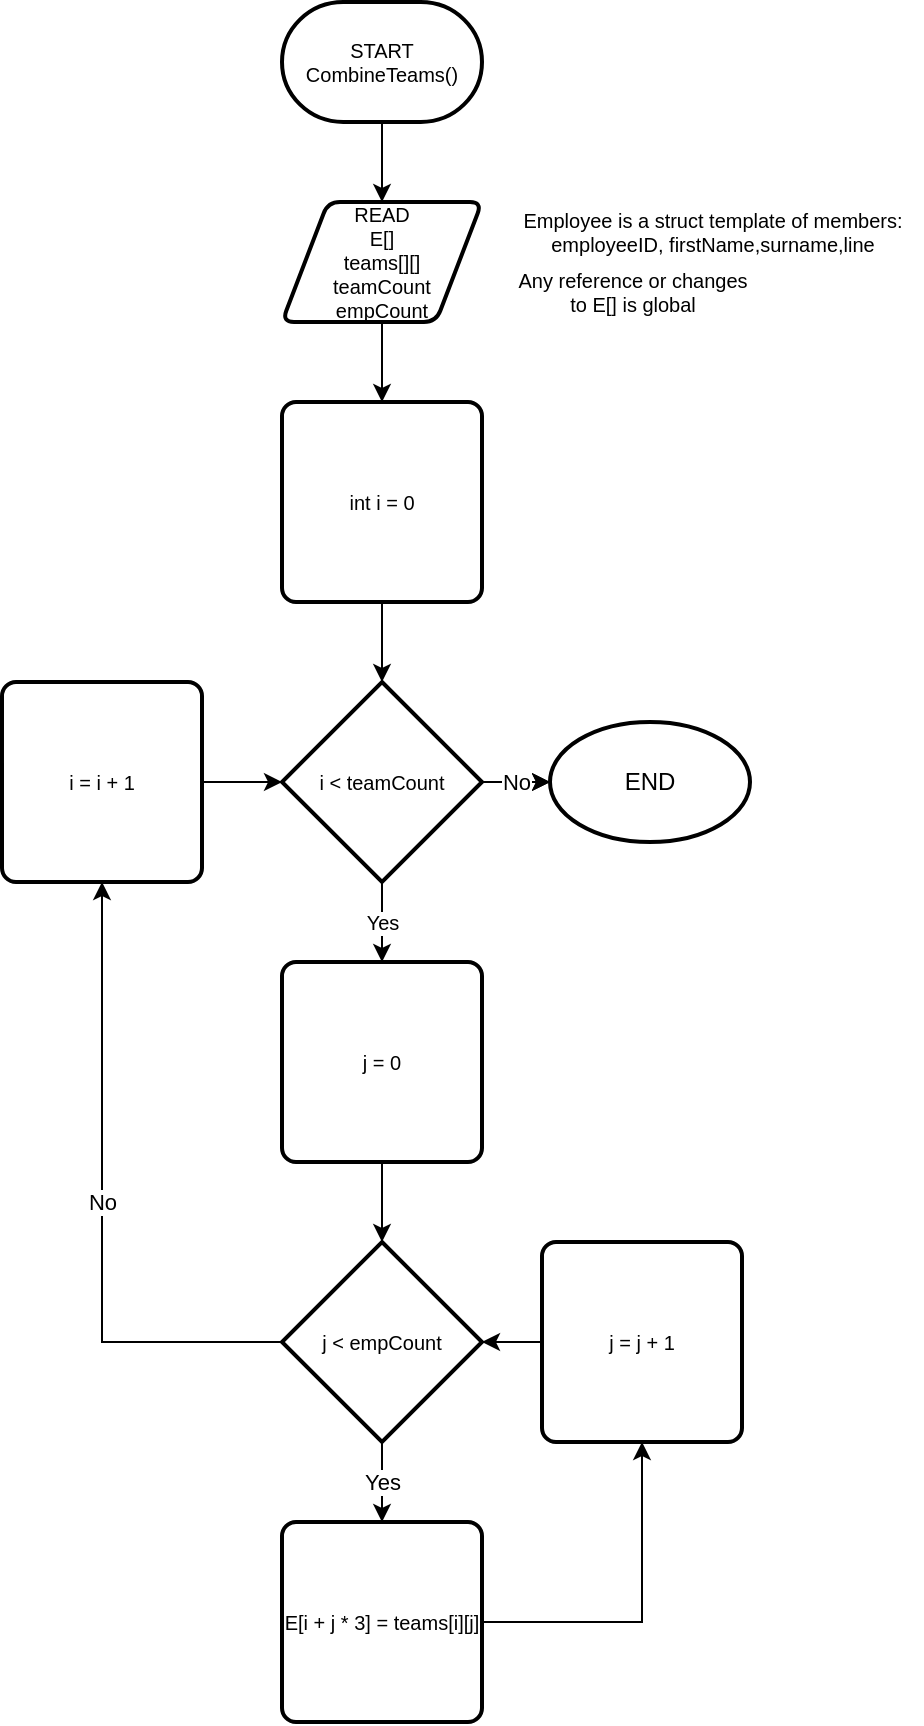 <mxfile version="17.4.2" type="device"><diagram id="b40FnD2p-d9pzwz0s5t7" name="Page-1"><mxGraphModel dx="813" dy="1669" grid="1" gridSize="10" guides="1" tooltips="1" connect="1" arrows="1" fold="1" page="1" pageScale="1" pageWidth="827" pageHeight="1169" math="0" shadow="0"><root><mxCell id="0"/><mxCell id="1" parent="0"/><mxCell id="nZi0Vi4gN70rbQZF-AJc-25" style="edgeStyle=orthogonalEdgeStyle;rounded=0;orthogonalLoop=1;jettySize=auto;html=1;" edge="1" parent="1" source="nZi0Vi4gN70rbQZF-AJc-1" target="nZi0Vi4gN70rbQZF-AJc-2"><mxGeometry relative="1" as="geometry"/></mxCell><mxCell id="nZi0Vi4gN70rbQZF-AJc-1" value="START&lt;br&gt;CombineTeams()" style="strokeWidth=2;html=1;shape=mxgraph.flowchart.terminator;whiteSpace=wrap;fontSize=10;" vertex="1" parent="1"><mxGeometry x="230" y="-1120" width="100" height="60" as="geometry"/></mxCell><mxCell id="nZi0Vi4gN70rbQZF-AJc-27" style="edgeStyle=orthogonalEdgeStyle;rounded=0;orthogonalLoop=1;jettySize=auto;html=1;entryX=0.5;entryY=0;entryDx=0;entryDy=0;" edge="1" parent="1" source="nZi0Vi4gN70rbQZF-AJc-2" target="nZi0Vi4gN70rbQZF-AJc-8"><mxGeometry relative="1" as="geometry"/></mxCell><mxCell id="nZi0Vi4gN70rbQZF-AJc-2" value="READ&lt;br&gt;E[]&lt;br&gt;teams[][]&lt;br&gt;teamCount&lt;br&gt;empCount" style="shape=parallelogram;html=1;strokeWidth=2;perimeter=parallelogramPerimeter;whiteSpace=wrap;rounded=1;arcSize=12;size=0.23;fontSize=10;" vertex="1" parent="1"><mxGeometry x="230" y="-1020" width="100" height="60" as="geometry"/></mxCell><mxCell id="nZi0Vi4gN70rbQZF-AJc-3" value="Yes" style="edgeStyle=orthogonalEdgeStyle;rounded=0;orthogonalLoop=1;jettySize=auto;html=1;entryX=0.5;entryY=0;entryDx=0;entryDy=0;fontSize=10;" edge="1" parent="1" source="nZi0Vi4gN70rbQZF-AJc-4" target="nZi0Vi4gN70rbQZF-AJc-10"><mxGeometry relative="1" as="geometry"/></mxCell><mxCell id="nZi0Vi4gN70rbQZF-AJc-29" value="" style="edgeStyle=orthogonalEdgeStyle;rounded=0;orthogonalLoop=1;jettySize=auto;html=1;" edge="1" parent="1" source="nZi0Vi4gN70rbQZF-AJc-4" target="nZi0Vi4gN70rbQZF-AJc-23"><mxGeometry relative="1" as="geometry"/></mxCell><mxCell id="nZi0Vi4gN70rbQZF-AJc-4" value="i &amp;lt; teamCount" style="strokeWidth=2;html=1;shape=mxgraph.flowchart.decision;whiteSpace=wrap;fontSize=10;" vertex="1" parent="1"><mxGeometry x="230" y="-780" width="100" height="100" as="geometry"/></mxCell><mxCell id="nZi0Vi4gN70rbQZF-AJc-5" value="No" style="edgeStyle=orthogonalEdgeStyle;rounded=0;orthogonalLoop=1;jettySize=auto;html=1;entryX=0.5;entryY=1;entryDx=0;entryDy=0;" edge="1" parent="1" source="nZi0Vi4gN70rbQZF-AJc-6" target="nZi0Vi4gN70rbQZF-AJc-15"><mxGeometry relative="1" as="geometry"/></mxCell><mxCell id="nZi0Vi4gN70rbQZF-AJc-18" value="Yes" style="edgeStyle=orthogonalEdgeStyle;rounded=0;orthogonalLoop=1;jettySize=auto;html=1;entryX=0.5;entryY=0;entryDx=0;entryDy=0;" edge="1" parent="1" source="nZi0Vi4gN70rbQZF-AJc-6" target="nZi0Vi4gN70rbQZF-AJc-11"><mxGeometry relative="1" as="geometry"/></mxCell><mxCell id="nZi0Vi4gN70rbQZF-AJc-6" value="j &amp;lt; empCount" style="strokeWidth=2;html=1;shape=mxgraph.flowchart.decision;whiteSpace=wrap;fontSize=10;" vertex="1" parent="1"><mxGeometry x="230" y="-500" width="100" height="100" as="geometry"/></mxCell><mxCell id="nZi0Vi4gN70rbQZF-AJc-7" style="edgeStyle=orthogonalEdgeStyle;rounded=0;orthogonalLoop=1;jettySize=auto;html=1;entryX=0.5;entryY=0;entryDx=0;entryDy=0;entryPerimeter=0;fontSize=10;" edge="1" parent="1" source="nZi0Vi4gN70rbQZF-AJc-8" target="nZi0Vi4gN70rbQZF-AJc-4"><mxGeometry relative="1" as="geometry"/></mxCell><mxCell id="nZi0Vi4gN70rbQZF-AJc-24" value="No" style="edgeStyle=orthogonalEdgeStyle;rounded=0;orthogonalLoop=1;jettySize=auto;html=1;entryX=0;entryY=0.5;entryDx=0;entryDy=0;entryPerimeter=0;exitX=1;exitY=0.5;exitDx=0;exitDy=0;exitPerimeter=0;" edge="1" parent="1" source="nZi0Vi4gN70rbQZF-AJc-4" target="nZi0Vi4gN70rbQZF-AJc-23"><mxGeometry relative="1" as="geometry"/></mxCell><mxCell id="nZi0Vi4gN70rbQZF-AJc-8" value="int i = 0" style="rounded=1;whiteSpace=wrap;html=1;absoluteArcSize=1;arcSize=14;strokeWidth=2;fontSize=10;direction=east;" vertex="1" parent="1"><mxGeometry x="230" y="-920" width="100" height="100" as="geometry"/></mxCell><mxCell id="nZi0Vi4gN70rbQZF-AJc-9" style="edgeStyle=orthogonalEdgeStyle;rounded=0;orthogonalLoop=1;jettySize=auto;html=1;entryX=0.5;entryY=0;entryDx=0;entryDy=0;entryPerimeter=0;" edge="1" parent="1" source="nZi0Vi4gN70rbQZF-AJc-10" target="nZi0Vi4gN70rbQZF-AJc-6"><mxGeometry relative="1" as="geometry"/></mxCell><mxCell id="nZi0Vi4gN70rbQZF-AJc-10" value="j = 0" style="rounded=1;whiteSpace=wrap;html=1;absoluteArcSize=1;arcSize=14;strokeWidth=2;fontSize=10;" vertex="1" parent="1"><mxGeometry x="230" y="-640" width="100" height="100" as="geometry"/></mxCell><mxCell id="nZi0Vi4gN70rbQZF-AJc-20" style="edgeStyle=orthogonalEdgeStyle;rounded=0;orthogonalLoop=1;jettySize=auto;html=1;entryX=0.5;entryY=1;entryDx=0;entryDy=0;" edge="1" parent="1" source="nZi0Vi4gN70rbQZF-AJc-11" target="nZi0Vi4gN70rbQZF-AJc-13"><mxGeometry relative="1" as="geometry"><mxPoint x="490" y="-320" as="targetPoint"/></mxGeometry></mxCell><mxCell id="nZi0Vi4gN70rbQZF-AJc-11" value="E[i + j * 3] = teams[i][j]" style="rounded=1;whiteSpace=wrap;html=1;absoluteArcSize=1;arcSize=14;strokeWidth=2;fontSize=10;" vertex="1" parent="1"><mxGeometry x="230" y="-360" width="100" height="100" as="geometry"/></mxCell><mxCell id="nZi0Vi4gN70rbQZF-AJc-12" style="edgeStyle=orthogonalEdgeStyle;rounded=0;orthogonalLoop=1;jettySize=auto;html=1;entryX=1;entryY=0.5;entryDx=0;entryDy=0;entryPerimeter=0;" edge="1" parent="1" source="nZi0Vi4gN70rbQZF-AJc-13" target="nZi0Vi4gN70rbQZF-AJc-6"><mxGeometry relative="1" as="geometry"/></mxCell><mxCell id="nZi0Vi4gN70rbQZF-AJc-13" value="j = j + 1" style="rounded=1;whiteSpace=wrap;html=1;absoluteArcSize=1;arcSize=14;strokeWidth=2;fontSize=10;" vertex="1" parent="1"><mxGeometry x="360" y="-500" width="100" height="100" as="geometry"/></mxCell><mxCell id="nZi0Vi4gN70rbQZF-AJc-14" style="edgeStyle=orthogonalEdgeStyle;rounded=0;orthogonalLoop=1;jettySize=auto;html=1;entryX=0;entryY=0.5;entryDx=0;entryDy=0;entryPerimeter=0;" edge="1" parent="1" source="nZi0Vi4gN70rbQZF-AJc-15" target="nZi0Vi4gN70rbQZF-AJc-4"><mxGeometry relative="1" as="geometry"/></mxCell><mxCell id="nZi0Vi4gN70rbQZF-AJc-15" value="i = i + 1" style="rounded=1;whiteSpace=wrap;html=1;absoluteArcSize=1;arcSize=14;strokeWidth=2;fontSize=10;direction=east;" vertex="1" parent="1"><mxGeometry x="90" y="-780" width="100" height="100" as="geometry"/></mxCell><mxCell id="nZi0Vi4gN70rbQZF-AJc-16" value="Any reference or changes&lt;br&gt;to E[] is global" style="text;html=1;align=center;verticalAlign=middle;resizable=0;points=[];autosize=1;strokeColor=none;fillColor=none;fontSize=10;" vertex="1" parent="1"><mxGeometry x="340" y="-990" width="130" height="30" as="geometry"/></mxCell><mxCell id="nZi0Vi4gN70rbQZF-AJc-17" value="Employee is a struct template of members:&lt;br&gt;employeeID, firstName,surname,line" style="text;html=1;align=center;verticalAlign=middle;resizable=0;points=[];autosize=1;strokeColor=none;fillColor=none;fontSize=10;" vertex="1" parent="1"><mxGeometry x="340" y="-1020" width="210" height="30" as="geometry"/></mxCell><mxCell id="nZi0Vi4gN70rbQZF-AJc-23" value="END" style="strokeWidth=2;html=1;shape=mxgraph.flowchart.start_1;whiteSpace=wrap;" vertex="1" parent="1"><mxGeometry x="364" y="-760" width="100" height="60" as="geometry"/></mxCell></root></mxGraphModel></diagram></mxfile>